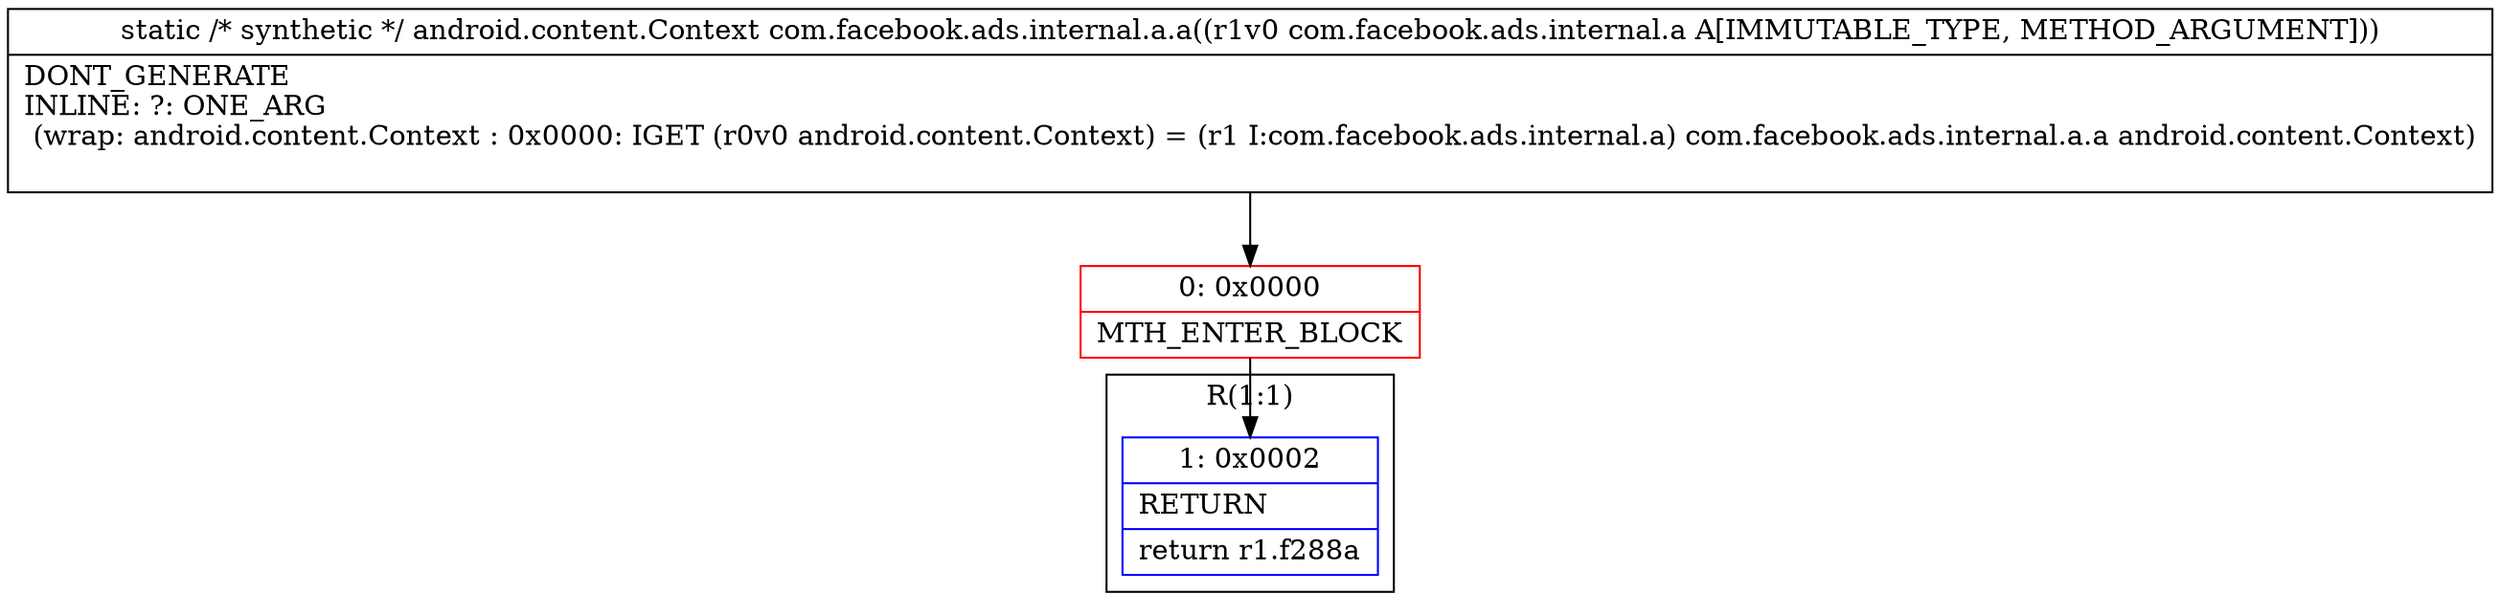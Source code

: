 digraph "CFG forcom.facebook.ads.internal.a.a(Lcom\/facebook\/ads\/internal\/a;)Landroid\/content\/Context;" {
subgraph cluster_Region_934110491 {
label = "R(1:1)";
node [shape=record,color=blue];
Node_1 [shape=record,label="{1\:\ 0x0002|RETURN\l|return r1.f288a\l}"];
}
Node_0 [shape=record,color=red,label="{0\:\ 0x0000|MTH_ENTER_BLOCK\l}"];
MethodNode[shape=record,label="{static \/* synthetic *\/ android.content.Context com.facebook.ads.internal.a.a((r1v0 com.facebook.ads.internal.a A[IMMUTABLE_TYPE, METHOD_ARGUMENT]))  | DONT_GENERATE\lINLINE: ?: ONE_ARG  \l  (wrap: android.content.Context : 0x0000: IGET  (r0v0 android.content.Context) = (r1 I:com.facebook.ads.internal.a) com.facebook.ads.internal.a.a android.content.Context)\l\l}"];
MethodNode -> Node_0;
Node_0 -> Node_1;
}

